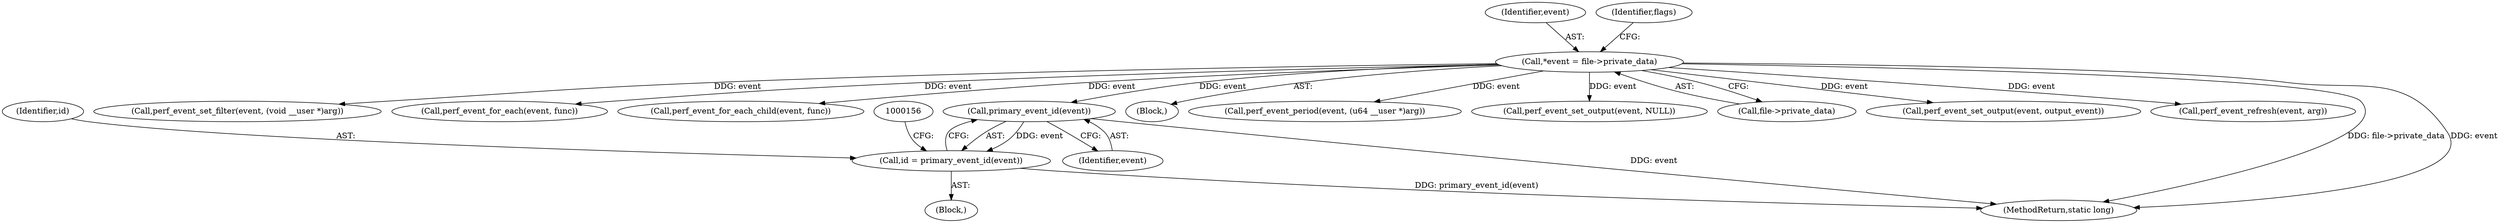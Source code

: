 digraph "1_linux_f63a8daa5812afef4f06c962351687e1ff9ccb2b_9@pointer" {
"1000151" [label="(Call,primary_event_id(event))"];
"1000106" [label="(Call,*event = file->private_data)"];
"1000149" [label="(Call,id = primary_event_id(event))"];
"1000149" [label="(Call,id = primary_event_id(event))"];
"1000152" [label="(Identifier,event)"];
"1000213" [label="(Call,perf_event_set_filter(event, (void __user *)arg))"];
"1000226" [label="(Call,perf_event_for_each(event, func))"];
"1000107" [label="(Identifier,event)"];
"1000114" [label="(Identifier,flags)"];
"1000230" [label="(Call,perf_event_for_each_child(event, func))"];
"1000106" [label="(Call,*event = file->private_data)"];
"1000147" [label="(Block,)"];
"1000235" [label="(MethodReturn,static long)"];
"1000104" [label="(Block,)"];
"1000150" [label="(Identifier,id)"];
"1000141" [label="(Call,perf_event_period(event, (u64 __user *)arg))"];
"1000151" [label="(Call,primary_event_id(event))"];
"1000206" [label="(Call,perf_event_set_output(event, NULL))"];
"1000108" [label="(Call,file->private_data)"];
"1000197" [label="(Call,perf_event_set_output(event, output_event))"];
"1000136" [label="(Call,perf_event_refresh(event, arg))"];
"1000151" -> "1000149"  [label="AST: "];
"1000151" -> "1000152"  [label="CFG: "];
"1000152" -> "1000151"  [label="AST: "];
"1000149" -> "1000151"  [label="CFG: "];
"1000151" -> "1000235"  [label="DDG: event"];
"1000151" -> "1000149"  [label="DDG: event"];
"1000106" -> "1000151"  [label="DDG: event"];
"1000106" -> "1000104"  [label="AST: "];
"1000106" -> "1000108"  [label="CFG: "];
"1000107" -> "1000106"  [label="AST: "];
"1000108" -> "1000106"  [label="AST: "];
"1000114" -> "1000106"  [label="CFG: "];
"1000106" -> "1000235"  [label="DDG: file->private_data"];
"1000106" -> "1000235"  [label="DDG: event"];
"1000106" -> "1000136"  [label="DDG: event"];
"1000106" -> "1000141"  [label="DDG: event"];
"1000106" -> "1000197"  [label="DDG: event"];
"1000106" -> "1000206"  [label="DDG: event"];
"1000106" -> "1000213"  [label="DDG: event"];
"1000106" -> "1000226"  [label="DDG: event"];
"1000106" -> "1000230"  [label="DDG: event"];
"1000149" -> "1000147"  [label="AST: "];
"1000150" -> "1000149"  [label="AST: "];
"1000156" -> "1000149"  [label="CFG: "];
"1000149" -> "1000235"  [label="DDG: primary_event_id(event)"];
}
